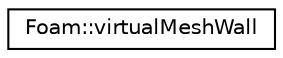 digraph "Graphical Class Hierarchy"
{
 // LATEX_PDF_SIZE
  edge [fontname="Helvetica",fontsize="10",labelfontname="Helvetica",labelfontsize="10"];
  node [fontname="Helvetica",fontsize="10",shape=record];
  rankdir="LR";
  Node0 [label="Foam::virtualMeshWall",height=0.2,width=0.4,color="black", fillcolor="white", style="filled",URL="$classFoam_1_1virtualMeshWall.html",tooltip=" "];
}
